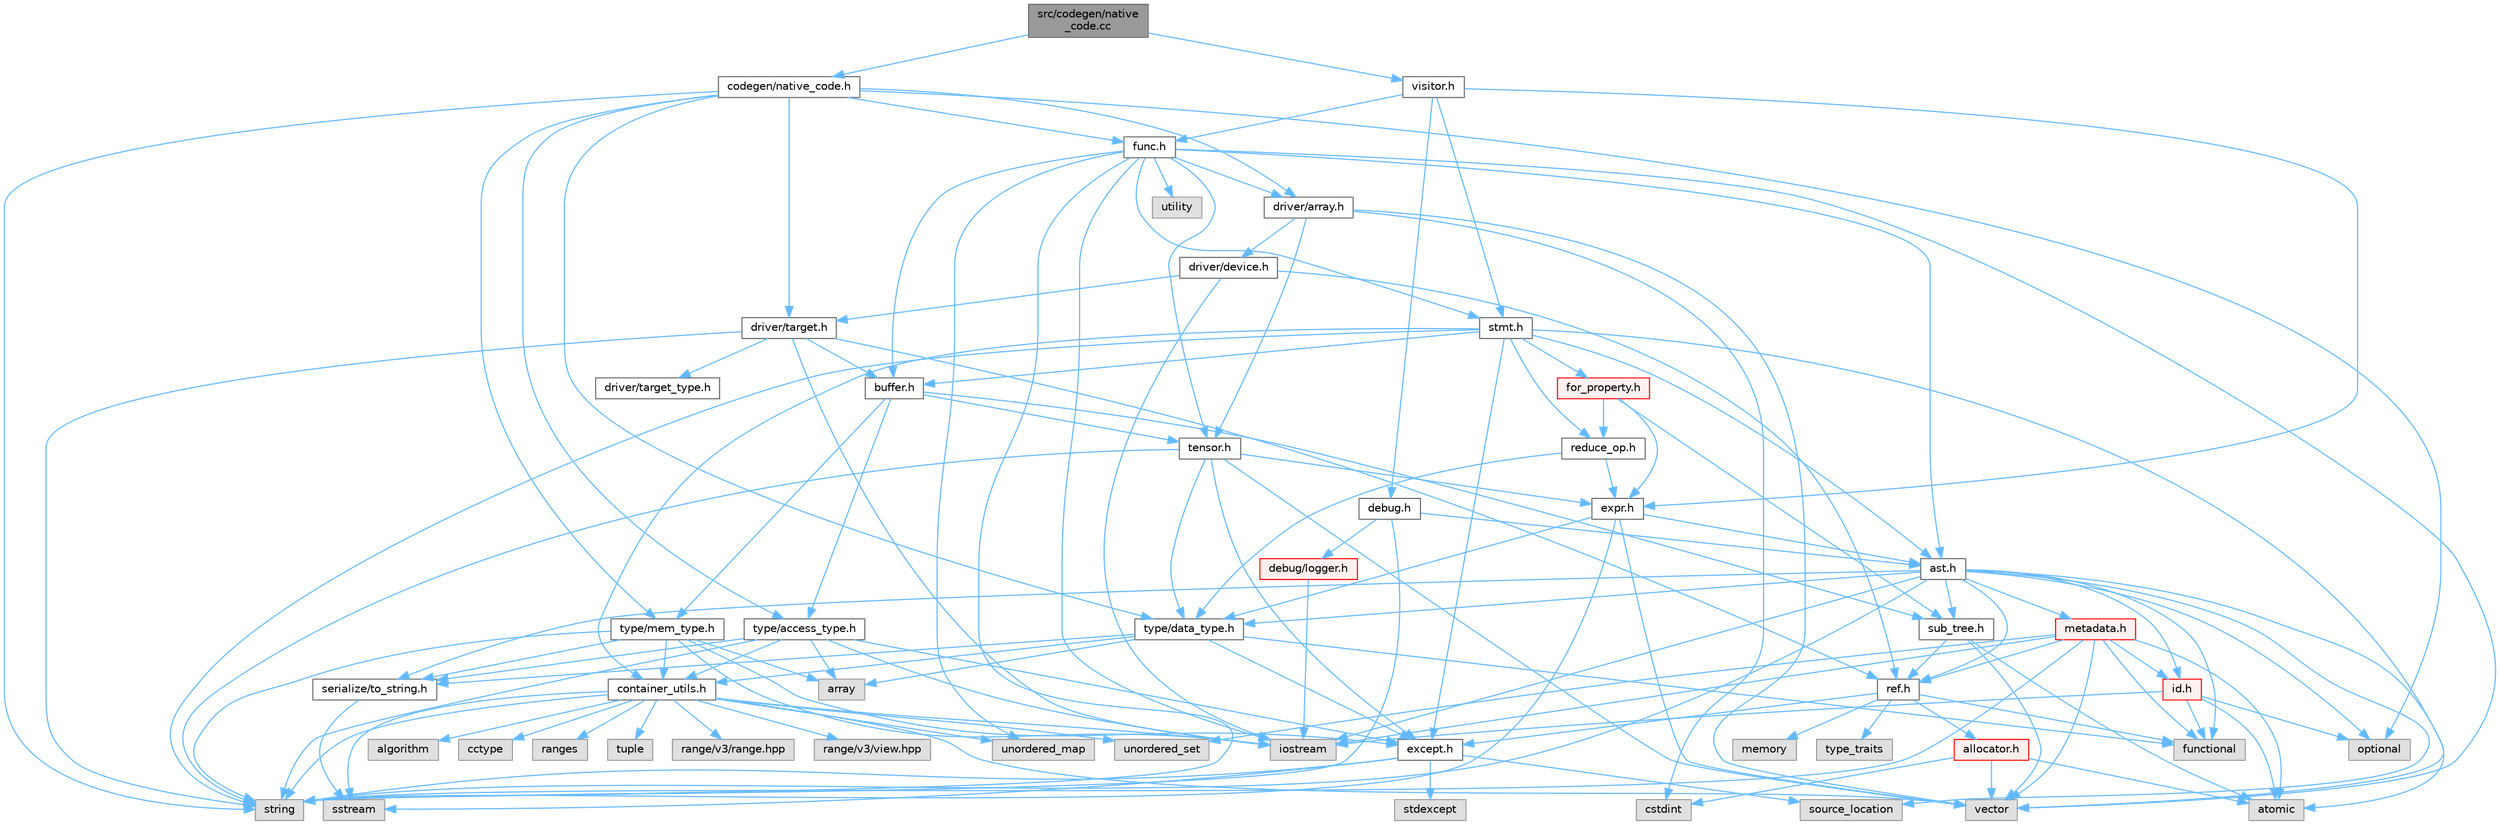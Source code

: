 digraph "src/codegen/native_code.cc"
{
 // LATEX_PDF_SIZE
  bgcolor="transparent";
  edge [fontname=Helvetica,fontsize=10,labelfontname=Helvetica,labelfontsize=10];
  node [fontname=Helvetica,fontsize=10,shape=box,height=0.2,width=0.4];
  Node1 [label="src/codegen/native\l_code.cc",height=0.2,width=0.4,color="gray40", fillcolor="grey60", style="filled", fontcolor="black",tooltip=" "];
  Node1 -> Node2 [color="steelblue1",style="solid"];
  Node2 [label="codegen/native_code.h",height=0.2,width=0.4,color="grey40", fillcolor="white", style="filled",URL="$native__code_8h.html",tooltip=" "];
  Node2 -> Node3 [color="steelblue1",style="solid"];
  Node3 [label="optional",height=0.2,width=0.4,color="grey60", fillcolor="#E0E0E0", style="filled",tooltip=" "];
  Node2 -> Node4 [color="steelblue1",style="solid"];
  Node4 [label="string",height=0.2,width=0.4,color="grey60", fillcolor="#E0E0E0", style="filled",tooltip=" "];
  Node2 -> Node5 [color="steelblue1",style="solid"];
  Node5 [label="driver/array.h",height=0.2,width=0.4,color="grey40", fillcolor="white", style="filled",URL="$array_8h.html",tooltip=" "];
  Node5 -> Node6 [color="steelblue1",style="solid"];
  Node6 [label="cstdint",height=0.2,width=0.4,color="grey60", fillcolor="#E0E0E0", style="filled",tooltip=" "];
  Node5 -> Node7 [color="steelblue1",style="solid"];
  Node7 [label="vector",height=0.2,width=0.4,color="grey60", fillcolor="#E0E0E0", style="filled",tooltip=" "];
  Node5 -> Node8 [color="steelblue1",style="solid"];
  Node8 [label="driver/device.h",height=0.2,width=0.4,color="grey40", fillcolor="white", style="filled",URL="$device_8h.html",tooltip=" "];
  Node8 -> Node9 [color="steelblue1",style="solid"];
  Node9 [label="iostream",height=0.2,width=0.4,color="grey60", fillcolor="#E0E0E0", style="filled",tooltip=" "];
  Node8 -> Node10 [color="steelblue1",style="solid"];
  Node10 [label="driver/target.h",height=0.2,width=0.4,color="grey40", fillcolor="white", style="filled",URL="$target_8h.html",tooltip=" "];
  Node10 -> Node9 [color="steelblue1",style="solid"];
  Node10 -> Node4 [color="steelblue1",style="solid"];
  Node10 -> Node11 [color="steelblue1",style="solid"];
  Node11 [label="buffer.h",height=0.2,width=0.4,color="grey40", fillcolor="white", style="filled",URL="$buffer_8h.html",tooltip=" "];
  Node11 -> Node12 [color="steelblue1",style="solid"];
  Node12 [label="sub_tree.h",height=0.2,width=0.4,color="grey40", fillcolor="white", style="filled",URL="$sub__tree_8h.html",tooltip=" "];
  Node12 -> Node13 [color="steelblue1",style="solid"];
  Node13 [label="atomic",height=0.2,width=0.4,color="grey60", fillcolor="#E0E0E0", style="filled",tooltip=" "];
  Node12 -> Node7 [color="steelblue1",style="solid"];
  Node12 -> Node14 [color="steelblue1",style="solid"];
  Node14 [label="ref.h",height=0.2,width=0.4,color="grey40", fillcolor="white", style="filled",URL="$ref_8h.html",tooltip=" "];
  Node14 -> Node15 [color="steelblue1",style="solid"];
  Node15 [label="functional",height=0.2,width=0.4,color="grey60", fillcolor="#E0E0E0", style="filled",tooltip=" "];
  Node14 -> Node16 [color="steelblue1",style="solid"];
  Node16 [label="memory",height=0.2,width=0.4,color="grey60", fillcolor="#E0E0E0", style="filled",tooltip=" "];
  Node14 -> Node17 [color="steelblue1",style="solid"];
  Node17 [label="type_traits",height=0.2,width=0.4,color="grey60", fillcolor="#E0E0E0", style="filled",tooltip=" "];
  Node14 -> Node18 [color="steelblue1",style="solid"];
  Node18 [label="allocator.h",height=0.2,width=0.4,color="red", fillcolor="#FFF0F0", style="filled",URL="$allocator_8h.html",tooltip=" "];
  Node18 -> Node13 [color="steelblue1",style="solid"];
  Node18 -> Node6 [color="steelblue1",style="solid"];
  Node18 -> Node7 [color="steelblue1",style="solid"];
  Node14 -> Node20 [color="steelblue1",style="solid"];
  Node20 [label="except.h",height=0.2,width=0.4,color="grey40", fillcolor="white", style="filled",URL="$except_8h.html",tooltip=" "];
  Node20 -> Node21 [color="steelblue1",style="solid"];
  Node21 [label="source_location",height=0.2,width=0.4,color="grey60", fillcolor="#E0E0E0", style="filled",tooltip=" "];
  Node20 -> Node22 [color="steelblue1",style="solid"];
  Node22 [label="sstream",height=0.2,width=0.4,color="grey60", fillcolor="#E0E0E0", style="filled",tooltip=" "];
  Node20 -> Node23 [color="steelblue1",style="solid"];
  Node23 [label="stdexcept",height=0.2,width=0.4,color="grey60", fillcolor="#E0E0E0", style="filled",tooltip=" "];
  Node20 -> Node4 [color="steelblue1",style="solid"];
  Node11 -> Node24 [color="steelblue1",style="solid"];
  Node24 [label="tensor.h",height=0.2,width=0.4,color="grey40", fillcolor="white", style="filled",URL="$tensor_8h.html",tooltip=" "];
  Node24 -> Node4 [color="steelblue1",style="solid"];
  Node24 -> Node7 [color="steelblue1",style="solid"];
  Node24 -> Node20 [color="steelblue1",style="solid"];
  Node24 -> Node25 [color="steelblue1",style="solid"];
  Node25 [label="expr.h",height=0.2,width=0.4,color="grey40", fillcolor="white", style="filled",URL="$expr_8h.html",tooltip=" "];
  Node25 -> Node4 [color="steelblue1",style="solid"];
  Node25 -> Node7 [color="steelblue1",style="solid"];
  Node25 -> Node26 [color="steelblue1",style="solid"];
  Node26 [label="ast.h",height=0.2,width=0.4,color="grey40", fillcolor="white", style="filled",URL="$ast_8h.html",tooltip=" "];
  Node26 -> Node13 [color="steelblue1",style="solid"];
  Node26 -> Node15 [color="steelblue1",style="solid"];
  Node26 -> Node9 [color="steelblue1",style="solid"];
  Node26 -> Node3 [color="steelblue1",style="solid"];
  Node26 -> Node21 [color="steelblue1",style="solid"];
  Node26 -> Node4 [color="steelblue1",style="solid"];
  Node26 -> Node27 [color="steelblue1",style="solid"];
  Node27 [label="id.h",height=0.2,width=0.4,color="red", fillcolor="#FFF0F0", style="filled",URL="$id_8h.html",tooltip=" "];
  Node27 -> Node13 [color="steelblue1",style="solid"];
  Node27 -> Node15 [color="steelblue1",style="solid"];
  Node27 -> Node9 [color="steelblue1",style="solid"];
  Node27 -> Node3 [color="steelblue1",style="solid"];
  Node26 -> Node29 [color="steelblue1",style="solid"];
  Node29 [label="metadata.h",height=0.2,width=0.4,color="red", fillcolor="#FFF0F0", style="filled",URL="$metadata_8h.html",tooltip=" "];
  Node29 -> Node13 [color="steelblue1",style="solid"];
  Node29 -> Node15 [color="steelblue1",style="solid"];
  Node29 -> Node9 [color="steelblue1",style="solid"];
  Node29 -> Node4 [color="steelblue1",style="solid"];
  Node29 -> Node30 [color="steelblue1",style="solid"];
  Node30 [label="unordered_set",height=0.2,width=0.4,color="grey60", fillcolor="#E0E0E0", style="filled",tooltip=" "];
  Node29 -> Node7 [color="steelblue1",style="solid"];
  Node29 -> Node27 [color="steelblue1",style="solid"];
  Node29 -> Node14 [color="steelblue1",style="solid"];
  Node26 -> Node14 [color="steelblue1",style="solid"];
  Node26 -> Node32 [color="steelblue1",style="solid"];
  Node32 [label="serialize/to_string.h",height=0.2,width=0.4,color="grey40", fillcolor="white", style="filled",URL="$to__string_8h.html",tooltip=" "];
  Node32 -> Node22 [color="steelblue1",style="solid"];
  Node26 -> Node12 [color="steelblue1",style="solid"];
  Node26 -> Node33 [color="steelblue1",style="solid"];
  Node33 [label="type/data_type.h",height=0.2,width=0.4,color="grey40", fillcolor="white", style="filled",URL="$data__type_8h.html",tooltip=" "];
  Node33 -> Node34 [color="steelblue1",style="solid"];
  Node34 [label="array",height=0.2,width=0.4,color="grey60", fillcolor="#E0E0E0", style="filled",tooltip=" "];
  Node33 -> Node15 [color="steelblue1",style="solid"];
  Node33 -> Node35 [color="steelblue1",style="solid"];
  Node35 [label="container_utils.h",height=0.2,width=0.4,color="grey40", fillcolor="white", style="filled",URL="$container__utils_8h.html",tooltip=" "];
  Node35 -> Node36 [color="steelblue1",style="solid"];
  Node36 [label="algorithm",height=0.2,width=0.4,color="grey60", fillcolor="#E0E0E0", style="filled",tooltip=" "];
  Node35 -> Node37 [color="steelblue1",style="solid"];
  Node37 [label="cctype",height=0.2,width=0.4,color="grey60", fillcolor="#E0E0E0", style="filled",tooltip=" "];
  Node35 -> Node9 [color="steelblue1",style="solid"];
  Node35 -> Node38 [color="steelblue1",style="solid"];
  Node38 [label="ranges",height=0.2,width=0.4,color="grey60", fillcolor="#E0E0E0", style="filled",tooltip=" "];
  Node35 -> Node22 [color="steelblue1",style="solid"];
  Node35 -> Node4 [color="steelblue1",style="solid"];
  Node35 -> Node39 [color="steelblue1",style="solid"];
  Node39 [label="tuple",height=0.2,width=0.4,color="grey60", fillcolor="#E0E0E0", style="filled",tooltip=" "];
  Node35 -> Node40 [color="steelblue1",style="solid"];
  Node40 [label="unordered_map",height=0.2,width=0.4,color="grey60", fillcolor="#E0E0E0", style="filled",tooltip=" "];
  Node35 -> Node30 [color="steelblue1",style="solid"];
  Node35 -> Node7 [color="steelblue1",style="solid"];
  Node35 -> Node41 [color="steelblue1",style="solid"];
  Node41 [label="range/v3/range.hpp",height=0.2,width=0.4,color="grey60", fillcolor="#E0E0E0", style="filled",tooltip=" "];
  Node35 -> Node42 [color="steelblue1",style="solid"];
  Node42 [label="range/v3/view.hpp",height=0.2,width=0.4,color="grey60", fillcolor="#E0E0E0", style="filled",tooltip=" "];
  Node33 -> Node20 [color="steelblue1",style="solid"];
  Node33 -> Node32 [color="steelblue1",style="solid"];
  Node25 -> Node33 [color="steelblue1",style="solid"];
  Node24 -> Node33 [color="steelblue1",style="solid"];
  Node11 -> Node43 [color="steelblue1",style="solid"];
  Node43 [label="type/access_type.h",height=0.2,width=0.4,color="grey40", fillcolor="white", style="filled",URL="$access__type_8h.html",tooltip=" "];
  Node43 -> Node34 [color="steelblue1",style="solid"];
  Node43 -> Node9 [color="steelblue1",style="solid"];
  Node43 -> Node4 [color="steelblue1",style="solid"];
  Node43 -> Node35 [color="steelblue1",style="solid"];
  Node43 -> Node20 [color="steelblue1",style="solid"];
  Node43 -> Node32 [color="steelblue1",style="solid"];
  Node11 -> Node44 [color="steelblue1",style="solid"];
  Node44 [label="type/mem_type.h",height=0.2,width=0.4,color="grey40", fillcolor="white", style="filled",URL="$mem__type_8h.html",tooltip=" "];
  Node44 -> Node34 [color="steelblue1",style="solid"];
  Node44 -> Node9 [color="steelblue1",style="solid"];
  Node44 -> Node4 [color="steelblue1",style="solid"];
  Node44 -> Node35 [color="steelblue1",style="solid"];
  Node44 -> Node20 [color="steelblue1",style="solid"];
  Node44 -> Node32 [color="steelblue1",style="solid"];
  Node10 -> Node45 [color="steelblue1",style="solid"];
  Node45 [label="driver/target_type.h",height=0.2,width=0.4,color="grey40", fillcolor="white", style="filled",URL="$target__type_8h.html",tooltip=" "];
  Node10 -> Node14 [color="steelblue1",style="solid"];
  Node8 -> Node14 [color="steelblue1",style="solid"];
  Node5 -> Node24 [color="steelblue1",style="solid"];
  Node2 -> Node10 [color="steelblue1",style="solid"];
  Node2 -> Node46 [color="steelblue1",style="solid"];
  Node46 [label="func.h",height=0.2,width=0.4,color="grey40", fillcolor="white", style="filled",URL="$func_8h.html",tooltip=" "];
  Node46 -> Node9 [color="steelblue1",style="solid"];
  Node46 -> Node4 [color="steelblue1",style="solid"];
  Node46 -> Node40 [color="steelblue1",style="solid"];
  Node46 -> Node47 [color="steelblue1",style="solid"];
  Node47 [label="utility",height=0.2,width=0.4,color="grey60", fillcolor="#E0E0E0", style="filled",tooltip=" "];
  Node46 -> Node7 [color="steelblue1",style="solid"];
  Node46 -> Node26 [color="steelblue1",style="solid"];
  Node46 -> Node11 [color="steelblue1",style="solid"];
  Node46 -> Node5 [color="steelblue1",style="solid"];
  Node46 -> Node48 [color="steelblue1",style="solid"];
  Node48 [label="stmt.h",height=0.2,width=0.4,color="grey40", fillcolor="white", style="filled",URL="$stmt_8h.html",tooltip=" "];
  Node48 -> Node4 [color="steelblue1",style="solid"];
  Node48 -> Node7 [color="steelblue1",style="solid"];
  Node48 -> Node26 [color="steelblue1",style="solid"];
  Node48 -> Node11 [color="steelblue1",style="solid"];
  Node48 -> Node35 [color="steelblue1",style="solid"];
  Node48 -> Node20 [color="steelblue1",style="solid"];
  Node48 -> Node49 [color="steelblue1",style="solid"];
  Node49 [label="for_property.h",height=0.2,width=0.4,color="red", fillcolor="#FFF0F0", style="filled",URL="$for__property_8h.html",tooltip=" "];
  Node49 -> Node25 [color="steelblue1",style="solid"];
  Node49 -> Node53 [color="steelblue1",style="solid"];
  Node53 [label="reduce_op.h",height=0.2,width=0.4,color="grey40", fillcolor="white", style="filled",URL="$reduce__op_8h.html",tooltip=" "];
  Node53 -> Node25 [color="steelblue1",style="solid"];
  Node53 -> Node33 [color="steelblue1",style="solid"];
  Node49 -> Node12 [color="steelblue1",style="solid"];
  Node48 -> Node53 [color="steelblue1",style="solid"];
  Node46 -> Node24 [color="steelblue1",style="solid"];
  Node2 -> Node43 [color="steelblue1",style="solid"];
  Node2 -> Node33 [color="steelblue1",style="solid"];
  Node2 -> Node44 [color="steelblue1",style="solid"];
  Node1 -> Node54 [color="steelblue1",style="solid"];
  Node54 [label="visitor.h",height=0.2,width=0.4,color="grey40", fillcolor="white", style="filled",URL="$visitor_8h.html",tooltip=" "];
  Node54 -> Node55 [color="steelblue1",style="solid"];
  Node55 [label="debug.h",height=0.2,width=0.4,color="grey40", fillcolor="white", style="filled",URL="$debug_8h.html",tooltip=" "];
  Node55 -> Node4 [color="steelblue1",style="solid"];
  Node55 -> Node26 [color="steelblue1",style="solid"];
  Node55 -> Node56 [color="steelblue1",style="solid"];
  Node56 [label="debug/logger.h",height=0.2,width=0.4,color="red", fillcolor="#FFF0F0", style="filled",URL="$logger_8h.html",tooltip=" "];
  Node56 -> Node9 [color="steelblue1",style="solid"];
  Node54 -> Node25 [color="steelblue1",style="solid"];
  Node54 -> Node46 [color="steelblue1",style="solid"];
  Node54 -> Node48 [color="steelblue1",style="solid"];
}
